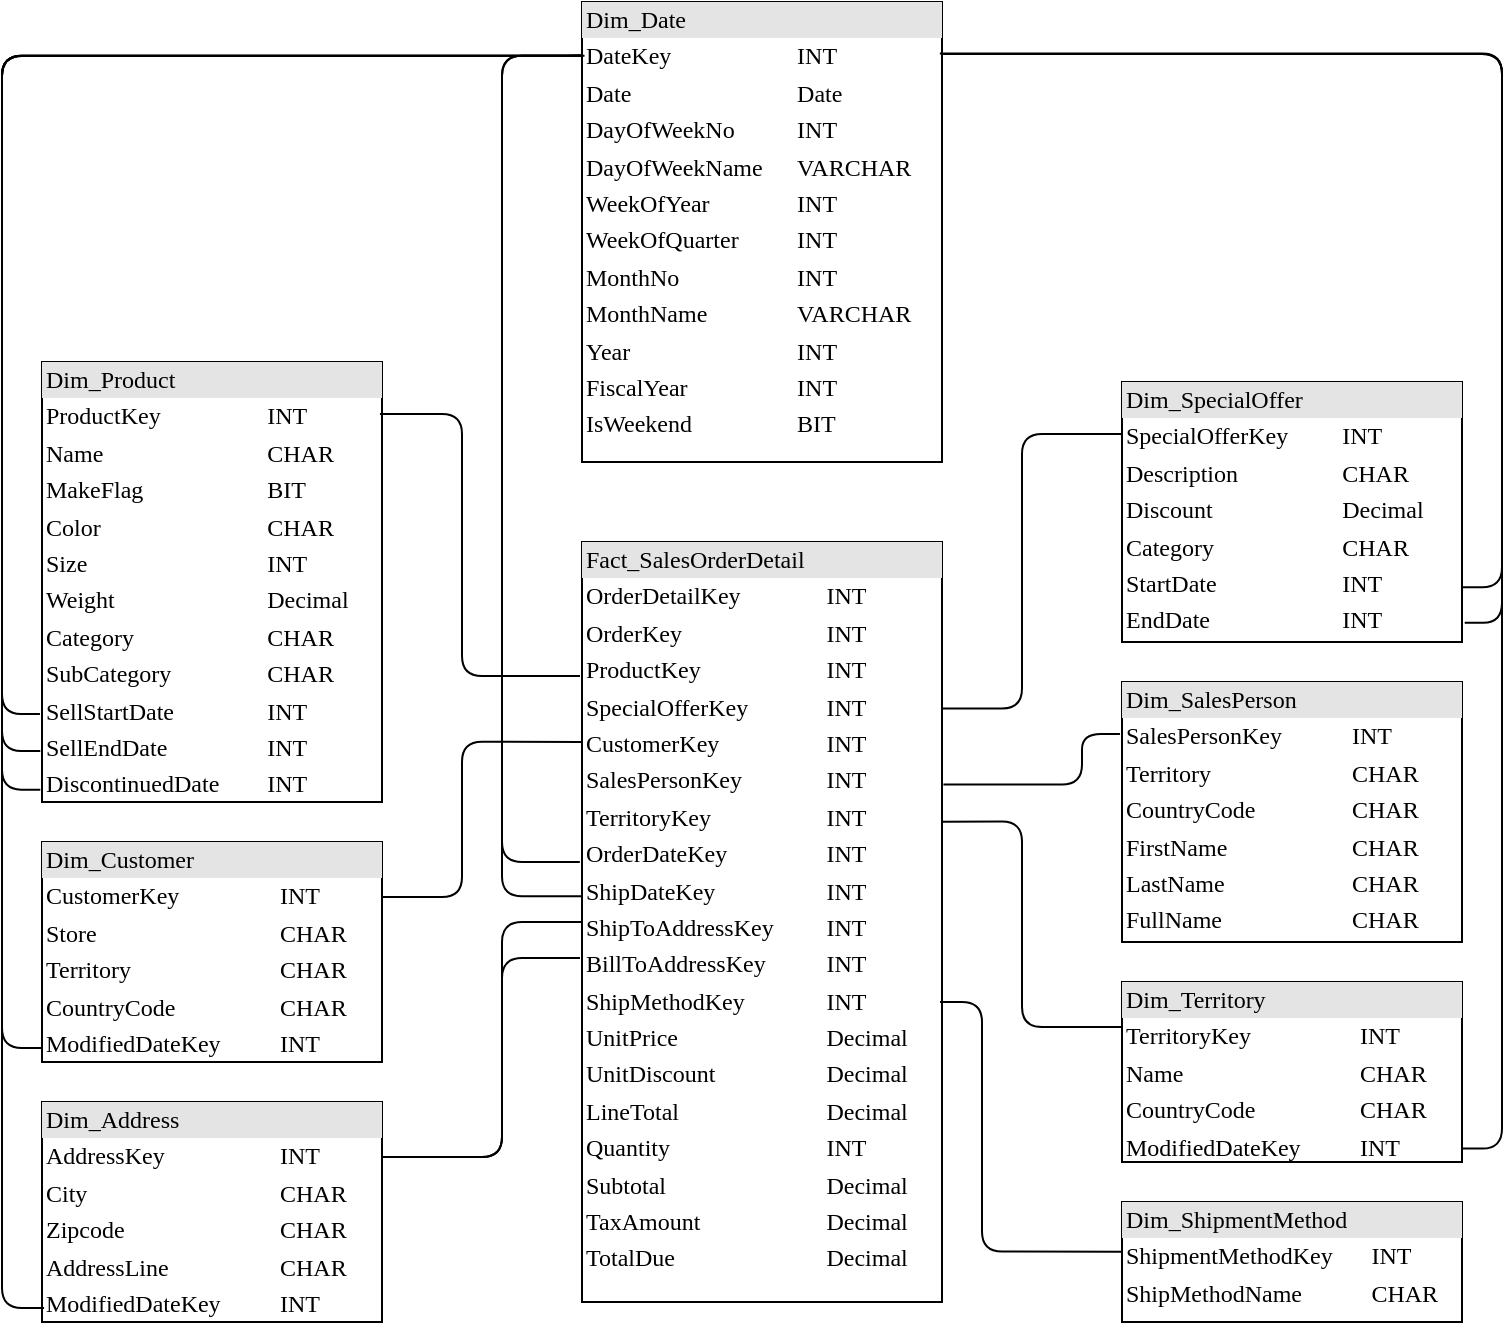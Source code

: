 <mxfile version="13.9.7" type="github">
  <diagram name="Page-1" id="2ca16b54-16f6-2749-3443-fa8db7711227">
    <mxGraphModel dx="1880" dy="1420" grid="1" gridSize="10" guides="1" tooltips="1" connect="1" arrows="1" fold="1" page="1" pageScale="1" pageWidth="1100" pageHeight="850" background="#ffffff" math="0" shadow="0">
      <root>
        <mxCell id="0" />
        <mxCell id="1" parent="0" />
        <mxCell id="PtlEcyWW_qO_h-wi1oPS-1" value="&lt;div style=&quot;box-sizing: border-box ; width: 100% ; background: #e4e4e4 ; padding: 2px&quot;&gt;Fact_SalesOrderDetail&lt;/div&gt;&lt;table style=&quot;width: 100% ; font-size: 1em&quot; cellspacing=&quot;0&quot; cellpadding=&quot;2&quot;&gt;&lt;tbody&gt;&lt;tr&gt;&lt;td&gt;OrderDetailKey&lt;/td&gt;&lt;td&gt;INT&lt;/td&gt;&lt;td&gt;&lt;br&gt;&lt;/td&gt;&lt;/tr&gt;&lt;tr&gt;&lt;td&gt;OrderKey&lt;/td&gt;&lt;td&gt;INT&lt;/td&gt;&lt;td&gt;&lt;br&gt;&lt;/td&gt;&lt;/tr&gt;&lt;tr&gt;&lt;td&gt;ProductKey&lt;/td&gt;&lt;td&gt;INT&lt;/td&gt;&lt;td&gt;&lt;br&gt;&lt;/td&gt;&lt;/tr&gt;&lt;tr&gt;&lt;td&gt;SpecialOfferKey&lt;br&gt;&lt;/td&gt;&lt;td&gt;INT&lt;/td&gt;&lt;td&gt;&lt;br&gt;&lt;/td&gt;&lt;/tr&gt;&lt;tr&gt;&lt;td&gt;CustomerKey&lt;br&gt;&lt;/td&gt;&lt;td&gt;INT&lt;/td&gt;&lt;td&gt;&lt;br&gt;&lt;/td&gt;&lt;/tr&gt;&lt;tr&gt;&lt;td&gt;SalesPersonKey&lt;br&gt;&lt;/td&gt;&lt;td&gt;INT&lt;/td&gt;&lt;td&gt;&lt;br&gt;&lt;/td&gt;&lt;/tr&gt;&lt;tr&gt;&lt;td&gt;TerritoryKey&lt;br&gt;&lt;/td&gt;&lt;td&gt;INT&lt;/td&gt;&lt;td&gt;&lt;br&gt;&lt;/td&gt;&lt;/tr&gt;&lt;tr&gt;&lt;td&gt;OrderDateKey&lt;br&gt;&lt;/td&gt;&lt;td&gt;INT&lt;/td&gt;&lt;td&gt;&lt;br&gt;&lt;/td&gt;&lt;/tr&gt;&lt;tr&gt;&lt;td&gt;ShipDateKey&lt;br&gt;&lt;/td&gt;&lt;td&gt;INT&lt;br&gt;&lt;/td&gt;&lt;td&gt;&lt;br&gt;&lt;/td&gt;&lt;/tr&gt;&lt;tr&gt;&lt;td&gt;ShipToAddressKey&lt;br&gt;&lt;/td&gt;&lt;td&gt;INT&lt;br&gt;&lt;/td&gt;&lt;td&gt;&lt;br&gt;&lt;/td&gt;&lt;/tr&gt;&lt;tr&gt;&lt;td&gt;BillToAddressKey&lt;br&gt;&lt;/td&gt;&lt;td&gt;INT&lt;br&gt;&lt;/td&gt;&lt;td&gt;&lt;br&gt;&lt;/td&gt;&lt;/tr&gt;&lt;tr&gt;&lt;td&gt;ShipMethodKey&lt;br&gt;&lt;/td&gt;&lt;td&gt;INT&lt;br&gt;&lt;/td&gt;&lt;td&gt;&lt;br&gt;&lt;/td&gt;&lt;/tr&gt;&lt;tr&gt;&lt;td&gt;UnitPrice&lt;br&gt;&lt;/td&gt;&lt;td&gt;Decimal&lt;br&gt;&lt;/td&gt;&lt;td&gt;&lt;br&gt;&lt;/td&gt;&lt;/tr&gt;&lt;tr&gt;&lt;td&gt;UnitDiscount&lt;br&gt;&lt;/td&gt;&lt;td&gt;Decimal&lt;br&gt;&lt;/td&gt;&lt;td&gt;&lt;br&gt;&lt;/td&gt;&lt;/tr&gt;&lt;tr&gt;&lt;td&gt;LineTotal&lt;br&gt;&lt;/td&gt;&lt;td&gt;Decimal&lt;br&gt;&lt;/td&gt;&lt;td&gt;&lt;br&gt;&lt;/td&gt;&lt;/tr&gt;&lt;tr&gt;&lt;td&gt;Quantity&lt;br&gt;&lt;/td&gt;&lt;td&gt;INT&lt;br&gt;&lt;/td&gt;&lt;td&gt;&lt;br&gt;&lt;/td&gt;&lt;/tr&gt;&lt;tr&gt;&lt;td&gt;Subtotal&lt;br&gt;&lt;/td&gt;&lt;td&gt;Decimal&lt;br&gt;&lt;/td&gt;&lt;td&gt;&lt;br&gt;&lt;/td&gt;&lt;/tr&gt;&lt;tr&gt;&lt;td&gt;TaxAmount&lt;br&gt;&lt;/td&gt;&lt;td&gt;Decimal&lt;br&gt;&lt;/td&gt;&lt;td&gt;&lt;br&gt;&lt;/td&gt;&lt;/tr&gt;&lt;tr&gt;&lt;td&gt;TotalDue&lt;br&gt;&lt;/td&gt;&lt;td&gt;Decimal&lt;br&gt;&lt;/td&gt;&lt;td&gt;&lt;br&gt;&lt;/td&gt;&lt;/tr&gt;&lt;/tbody&gt;&lt;/table&gt;" style="verticalAlign=top;align=left;overflow=fill;html=1;rounded=0;shadow=0;comic=0;labelBackgroundColor=none;strokeWidth=1;fontFamily=Verdana;fontSize=12" parent="1" vertex="1">
          <mxGeometry x="460" y="280" width="180" height="380" as="geometry" />
        </mxCell>
        <mxCell id="PtlEcyWW_qO_h-wi1oPS-2" value="&lt;div style=&quot;box-sizing: border-box ; width: 100% ; background: #e4e4e4 ; padding: 2px&quot;&gt;Dim_Date&lt;/div&gt;&lt;table style=&quot;width: 100% ; font-size: 1em&quot; cellspacing=&quot;0&quot; cellpadding=&quot;2&quot;&gt;&lt;tbody&gt;&lt;tr&gt;&lt;td&gt;DateKey&lt;/td&gt;&lt;td&gt;INT&lt;/td&gt;&lt;td&gt;&lt;br&gt;&lt;/td&gt;&lt;/tr&gt;&lt;tr&gt;&lt;td&gt;Date&lt;/td&gt;&lt;td&gt;Date&lt;/td&gt;&lt;td&gt;&lt;br&gt;&lt;/td&gt;&lt;/tr&gt;&lt;tr&gt;&lt;td&gt;DayOfWeekNo&lt;br&gt;&lt;/td&gt;&lt;td&gt;INT&lt;br&gt;&lt;/td&gt;&lt;td&gt;&lt;br&gt;&lt;/td&gt;&lt;/tr&gt;&lt;tr&gt;&lt;td&gt;DayOfWeekName&lt;br&gt;&lt;/td&gt;&lt;td&gt;VARCHAR&lt;br&gt;&lt;/td&gt;&lt;td&gt;&lt;br&gt;&lt;/td&gt;&lt;/tr&gt;&lt;tr&gt;&lt;td&gt;WeekOfYear&lt;br&gt;&lt;/td&gt;&lt;td&gt;INT&lt;br&gt;&lt;/td&gt;&lt;td&gt;&lt;br&gt;&lt;/td&gt;&lt;/tr&gt;&lt;tr&gt;&lt;td&gt;WeekOfQuarter&lt;br&gt;&lt;/td&gt;&lt;td&gt;INT&lt;br&gt;&lt;/td&gt;&lt;td&gt;&lt;br&gt;&lt;/td&gt;&lt;/tr&gt;&lt;tr&gt;&lt;td&gt;MonthNo&lt;br&gt;&lt;/td&gt;&lt;td&gt;INT&lt;br&gt;&lt;/td&gt;&lt;td&gt;&lt;br&gt;&lt;/td&gt;&lt;/tr&gt;&lt;tr&gt;&lt;td&gt;MonthName&lt;br&gt;&lt;/td&gt;&lt;td&gt;VARCHAR&lt;br&gt;&lt;/td&gt;&lt;td&gt;&lt;br&gt;&lt;/td&gt;&lt;/tr&gt;&lt;tr&gt;&lt;td&gt;Year&lt;br&gt;&lt;/td&gt;&lt;td&gt;INT&lt;br&gt;&lt;/td&gt;&lt;td&gt;&lt;br&gt;&lt;/td&gt;&lt;/tr&gt;&lt;tr&gt;&lt;td&gt;FiscalYear&lt;br&gt;&lt;/td&gt;&lt;td&gt;INT&lt;br&gt;&lt;/td&gt;&lt;td&gt;&lt;br&gt;&lt;/td&gt;&lt;/tr&gt;&lt;tr&gt;&lt;td&gt;IsWeekend&lt;br&gt;&lt;/td&gt;&lt;td&gt;BIT&lt;br&gt;&lt;/td&gt;&lt;td&gt;&lt;br&gt;&lt;/td&gt;&lt;/tr&gt;&lt;/tbody&gt;&lt;/table&gt;" style="verticalAlign=top;align=left;overflow=fill;html=1;rounded=0;shadow=0;comic=0;labelBackgroundColor=none;strokeWidth=1;fontFamily=Verdana;fontSize=12" parent="1" vertex="1">
          <mxGeometry x="460" y="10" width="180" height="230" as="geometry" />
        </mxCell>
        <mxCell id="PtlEcyWW_qO_h-wi1oPS-3" value="&lt;div style=&quot;box-sizing: border-box ; width: 100% ; background: #e4e4e4 ; padding: 2px&quot;&gt;Dim_SpecialOffer&lt;/div&gt;&lt;table style=&quot;width: 100% ; font-size: 1em&quot; cellspacing=&quot;0&quot; cellpadding=&quot;2&quot;&gt;&lt;tbody&gt;&lt;tr&gt;&lt;td&gt;SpecialOfferKey&lt;/td&gt;&lt;td&gt;INT&lt;/td&gt;&lt;td&gt;&lt;br&gt;&lt;/td&gt;&lt;/tr&gt;&lt;tr&gt;&lt;td&gt;Description&lt;/td&gt;&lt;td&gt;CHAR&lt;/td&gt;&lt;td&gt;&lt;br&gt;&lt;/td&gt;&lt;/tr&gt;&lt;tr&gt;&lt;td&gt;Discount&lt;br&gt;&lt;/td&gt;&lt;td&gt;Decimal&lt;br&gt;&lt;/td&gt;&lt;td&gt;&lt;br&gt;&lt;/td&gt;&lt;/tr&gt;&lt;tr&gt;&lt;td&gt;Category&lt;br&gt;&lt;/td&gt;&lt;td&gt;CHAR&lt;br&gt;&lt;/td&gt;&lt;td&gt;&lt;br&gt;&lt;/td&gt;&lt;/tr&gt;&lt;tr&gt;&lt;td&gt;StartDate&lt;br&gt;&lt;/td&gt;&lt;td&gt;INT&lt;br&gt;&lt;/td&gt;&lt;td&gt;&lt;br&gt;&lt;/td&gt;&lt;/tr&gt;&lt;tr&gt;&lt;td&gt;EndDate&lt;br&gt;&lt;/td&gt;&lt;td&gt;INT&lt;br&gt;&lt;/td&gt;&lt;td&gt;&lt;br&gt;&lt;/td&gt;&lt;/tr&gt;&lt;/tbody&gt;&lt;/table&gt;" style="verticalAlign=top;align=left;overflow=fill;html=1;rounded=0;shadow=0;comic=0;labelBackgroundColor=none;strokeWidth=1;fontFamily=Verdana;fontSize=12" parent="1" vertex="1">
          <mxGeometry x="730" y="200" width="170" height="130" as="geometry" />
        </mxCell>
        <mxCell id="PtlEcyWW_qO_h-wi1oPS-4" value="&lt;div style=&quot;box-sizing: border-box ; width: 100% ; background: #e4e4e4 ; padding: 2px&quot;&gt;Dim_Territory&lt;/div&gt;&lt;table style=&quot;width: 100% ; font-size: 1em&quot; cellspacing=&quot;0&quot; cellpadding=&quot;2&quot;&gt;&lt;tbody&gt;&lt;tr&gt;&lt;td&gt;TerritoryKey&lt;/td&gt;&lt;td&gt;INT&lt;/td&gt;&lt;td&gt;&lt;br&gt;&lt;/td&gt;&lt;/tr&gt;&lt;tr&gt;&lt;td&gt;Name&lt;/td&gt;&lt;td&gt;CHAR&lt;/td&gt;&lt;td&gt;&lt;br&gt;&lt;/td&gt;&lt;/tr&gt;&lt;tr&gt;&lt;td&gt;CountryCode&lt;br&gt;&lt;/td&gt;&lt;td&gt;CHAR&lt;br&gt;&lt;/td&gt;&lt;td&gt;&lt;br&gt;&lt;/td&gt;&lt;/tr&gt;&lt;tr&gt;&lt;td&gt;ModifiedDateKey&lt;br&gt;&lt;/td&gt;&lt;td&gt;INT&lt;br&gt;&lt;/td&gt;&lt;td&gt;&lt;br&gt;&lt;/td&gt;&lt;/tr&gt;&lt;tr&gt;&lt;td&gt;&lt;br&gt;&lt;/td&gt;&lt;td&gt;&lt;br&gt;&lt;/td&gt;&lt;td&gt;&lt;br&gt;&lt;/td&gt;&lt;/tr&gt;&lt;tr&gt;&lt;td&gt;&lt;br&gt;&lt;/td&gt;&lt;td&gt;&lt;br&gt;&lt;/td&gt;&lt;td&gt;&lt;br&gt;&lt;/td&gt;&lt;/tr&gt;&lt;tr&gt;&lt;td&gt;&lt;br&gt;&lt;/td&gt;&lt;td&gt;&lt;br&gt;&lt;/td&gt;&lt;td&gt;&lt;br&gt;&lt;/td&gt;&lt;/tr&gt;&lt;/tbody&gt;&lt;/table&gt;" style="verticalAlign=top;align=left;overflow=fill;html=1;rounded=0;shadow=0;comic=0;labelBackgroundColor=none;strokeWidth=1;fontFamily=Verdana;fontSize=12" parent="1" vertex="1">
          <mxGeometry x="730" y="500" width="170" height="90" as="geometry" />
        </mxCell>
        <mxCell id="PtlEcyWW_qO_h-wi1oPS-5" value="&lt;div style=&quot;box-sizing: border-box ; width: 100% ; background: #e4e4e4 ; padding: 2px&quot;&gt;Dim_Product&lt;/div&gt;&lt;table style=&quot;width: 100% ; font-size: 1em&quot; cellspacing=&quot;0&quot; cellpadding=&quot;2&quot;&gt;&lt;tbody&gt;&lt;tr&gt;&lt;td&gt;ProductKey&lt;/td&gt;&lt;td&gt;INT&lt;/td&gt;&lt;td&gt;&lt;br&gt;&lt;/td&gt;&lt;/tr&gt;&lt;tr&gt;&lt;td&gt;Name&lt;/td&gt;&lt;td&gt;CHAR&lt;/td&gt;&lt;td&gt;&lt;br&gt;&lt;/td&gt;&lt;/tr&gt;&lt;tr&gt;&lt;td&gt;MakeFlag&lt;/td&gt;&lt;td&gt;BIT&lt;/td&gt;&lt;td&gt;&lt;br&gt;&lt;/td&gt;&lt;/tr&gt;&lt;tr&gt;&lt;td&gt;Color&lt;br&gt;&lt;/td&gt;&lt;td&gt;CHAR&lt;/td&gt;&lt;td&gt;&lt;br&gt;&lt;/td&gt;&lt;/tr&gt;&lt;tr&gt;&lt;td&gt;Size&lt;br&gt;&lt;/td&gt;&lt;td&gt;INT&lt;/td&gt;&lt;td&gt;&lt;br&gt;&lt;/td&gt;&lt;/tr&gt;&lt;tr&gt;&lt;td&gt;Weight&lt;br&gt;&lt;/td&gt;&lt;td&gt;Decimal&lt;/td&gt;&lt;td&gt;&lt;br&gt;&lt;/td&gt;&lt;/tr&gt;&lt;tr&gt;&lt;td&gt;Category&lt;br&gt;&lt;/td&gt;&lt;td&gt;CHAR&lt;/td&gt;&lt;td&gt;&lt;br&gt;&lt;/td&gt;&lt;/tr&gt;&lt;tr&gt;&lt;td&gt;SubCategory&lt;br&gt;&lt;/td&gt;&lt;td&gt;CHAR&lt;/td&gt;&lt;td&gt;&lt;br&gt;&lt;/td&gt;&lt;/tr&gt;&lt;tr&gt;&lt;td&gt;SellStartDate&lt;br&gt;&lt;/td&gt;&lt;td&gt;INT&lt;br&gt;&lt;/td&gt;&lt;td&gt;&lt;br&gt;&lt;/td&gt;&lt;/tr&gt;&lt;tr&gt;&lt;td&gt;SellEndDate&lt;br&gt;&lt;/td&gt;&lt;td&gt;INT&lt;br&gt;&lt;/td&gt;&lt;td&gt;&lt;br&gt;&lt;/td&gt;&lt;/tr&gt;&lt;tr&gt;&lt;td&gt;DiscontinuedDate&lt;br&gt;&lt;/td&gt;&lt;td&gt;INT&lt;br&gt;&lt;/td&gt;&lt;td&gt;&lt;br&gt;&lt;/td&gt;&lt;/tr&gt;&lt;/tbody&gt;&lt;/table&gt;" style="verticalAlign=top;align=left;overflow=fill;html=1;rounded=0;shadow=0;comic=0;labelBackgroundColor=none;strokeWidth=1;fontFamily=Verdana;fontSize=12" parent="1" vertex="1">
          <mxGeometry x="190" y="190" width="170" height="220" as="geometry" />
        </mxCell>
        <mxCell id="PtlEcyWW_qO_h-wi1oPS-6" value="&lt;div style=&quot;box-sizing: border-box ; width: 100% ; background: #e4e4e4 ; padding: 2px&quot;&gt;Dim_Address&lt;/div&gt;&lt;table style=&quot;width: 100% ; font-size: 1em&quot; cellspacing=&quot;0&quot; cellpadding=&quot;2&quot;&gt;&lt;tbody&gt;&lt;tr&gt;&lt;td&gt;AddressKey&lt;/td&gt;&lt;td&gt;INT&lt;/td&gt;&lt;td&gt;&lt;br&gt;&lt;/td&gt;&lt;/tr&gt;&lt;tr&gt;&lt;td&gt;City&lt;/td&gt;&lt;td&gt;CHAR&lt;/td&gt;&lt;td&gt;&lt;br&gt;&lt;/td&gt;&lt;/tr&gt;&lt;tr&gt;&lt;td&gt;Zipcode&lt;br&gt;&lt;/td&gt;&lt;td&gt;CHAR&lt;br&gt;&lt;/td&gt;&lt;td&gt;&lt;br&gt;&lt;/td&gt;&lt;/tr&gt;&lt;tr&gt;&lt;td&gt;AddressLine&lt;br&gt;&lt;/td&gt;&lt;td&gt;CHAR&lt;br&gt;&lt;/td&gt;&lt;td&gt;&lt;br&gt;&lt;/td&gt;&lt;/tr&gt;&lt;tr&gt;&lt;td&gt;ModifiedDateKey&lt;br&gt;&lt;/td&gt;&lt;td&gt;INT&lt;br&gt;&lt;/td&gt;&lt;td&gt;&lt;br&gt;&lt;/td&gt;&lt;/tr&gt;&lt;tr&gt;&lt;td&gt;&lt;br&gt;&lt;/td&gt;&lt;td&gt;&lt;br&gt;&lt;/td&gt;&lt;td&gt;&lt;br&gt;&lt;/td&gt;&lt;/tr&gt;&lt;/tbody&gt;&lt;/table&gt;" style="verticalAlign=top;align=left;overflow=fill;html=1;rounded=0;shadow=0;comic=0;labelBackgroundColor=none;strokeWidth=1;fontFamily=Verdana;fontSize=12" parent="1" vertex="1">
          <mxGeometry x="190" y="560" width="170" height="110" as="geometry" />
        </mxCell>
        <mxCell id="PtlEcyWW_qO_h-wi1oPS-7" value="&lt;div style=&quot;box-sizing: border-box ; width: 100% ; background: #e4e4e4 ; padding: 2px&quot;&gt;Dim_SalesPerson&lt;/div&gt;&lt;table style=&quot;width: 100% ; font-size: 1em&quot; cellspacing=&quot;0&quot; cellpadding=&quot;2&quot;&gt;&lt;tbody&gt;&lt;tr&gt;&lt;td&gt;SalesPersonKey&lt;/td&gt;&lt;td&gt;INT&lt;/td&gt;&lt;td&gt;&lt;br&gt;&lt;/td&gt;&lt;/tr&gt;&lt;tr&gt;&lt;td&gt;Territory&lt;/td&gt;&lt;td&gt;CHAR&lt;/td&gt;&lt;td&gt;&lt;br&gt;&lt;/td&gt;&lt;/tr&gt;&lt;tr&gt;&lt;td&gt;CountryCode&lt;br&gt;&lt;/td&gt;&lt;td&gt;CHAR&lt;br&gt;&lt;/td&gt;&lt;td&gt;&lt;br&gt;&lt;/td&gt;&lt;/tr&gt;&lt;tr&gt;&lt;td&gt;FirstName&lt;br&gt;&lt;/td&gt;&lt;td&gt;CHAR&lt;br&gt;&lt;/td&gt;&lt;td&gt;&lt;br&gt;&lt;/td&gt;&lt;/tr&gt;&lt;tr&gt;&lt;td&gt;LastName&lt;br&gt;&lt;/td&gt;&lt;td&gt;CHAR&lt;/td&gt;&lt;td&gt;&lt;br&gt;&lt;/td&gt;&lt;/tr&gt;&lt;tr&gt;&lt;td&gt;FullName&lt;br&gt;&lt;/td&gt;&lt;td&gt;CHAR&lt;br&gt;&lt;/td&gt;&lt;td&gt;&lt;br&gt;&lt;/td&gt;&lt;/tr&gt;&lt;tr&gt;&lt;td&gt;&lt;br&gt;&lt;/td&gt;&lt;td&gt;&lt;br&gt;&lt;/td&gt;&lt;td&gt;&lt;br&gt;&lt;/td&gt;&lt;/tr&gt;&lt;tr&gt;&lt;td&gt;&lt;br&gt;&lt;/td&gt;&lt;td&gt;&lt;br&gt;&lt;/td&gt;&lt;td&gt;&lt;br&gt;&lt;/td&gt;&lt;/tr&gt;&lt;/tbody&gt;&lt;/table&gt;" style="verticalAlign=top;align=left;overflow=fill;html=1;rounded=0;shadow=0;comic=0;labelBackgroundColor=none;strokeWidth=1;fontFamily=Verdana;fontSize=12" parent="1" vertex="1">
          <mxGeometry x="730" y="350" width="170" height="130" as="geometry" />
        </mxCell>
        <mxCell id="PtlEcyWW_qO_h-wi1oPS-8" value="&lt;div style=&quot;box-sizing: border-box ; width: 100% ; background: #e4e4e4 ; padding: 2px&quot;&gt;Dim_Customer&lt;/div&gt;&lt;table style=&quot;width: 100% ; font-size: 1em&quot; cellspacing=&quot;0&quot; cellpadding=&quot;2&quot;&gt;&lt;tbody&gt;&lt;tr&gt;&lt;td&gt;CustomerKey&lt;/td&gt;&lt;td&gt;INT&lt;/td&gt;&lt;td&gt;&lt;br&gt;&lt;/td&gt;&lt;/tr&gt;&lt;tr&gt;&lt;td&gt;Store&lt;/td&gt;&lt;td&gt;CHAR&lt;/td&gt;&lt;td&gt;&lt;br&gt;&lt;/td&gt;&lt;/tr&gt;&lt;tr&gt;&lt;td&gt;Territory&lt;br&gt;&lt;/td&gt;&lt;td&gt;CHAR&lt;br&gt;&lt;/td&gt;&lt;td&gt;&lt;br&gt;&lt;/td&gt;&lt;/tr&gt;&lt;tr&gt;&lt;td&gt;CountryCode&lt;br&gt;&lt;/td&gt;&lt;td&gt;CHAR&lt;br&gt;&lt;/td&gt;&lt;td&gt;&lt;br&gt;&lt;/td&gt;&lt;/tr&gt;&lt;tr&gt;&lt;td&gt;ModifiedDateKey&lt;br&gt;&lt;/td&gt;&lt;td&gt;INT&lt;br&gt;&lt;/td&gt;&lt;td&gt;&lt;br&gt;&lt;/td&gt;&lt;/tr&gt;&lt;tr&gt;&lt;td&gt;&lt;br&gt;&lt;/td&gt;&lt;td&gt;&lt;br&gt;&lt;/td&gt;&lt;td&gt;&lt;br&gt;&lt;/td&gt;&lt;/tr&gt;&lt;/tbody&gt;&lt;/table&gt;" style="verticalAlign=top;align=left;overflow=fill;html=1;rounded=0;shadow=0;comic=0;labelBackgroundColor=none;strokeWidth=1;fontFamily=Verdana;fontSize=12" parent="1" vertex="1">
          <mxGeometry x="190" y="430" width="170" height="110" as="geometry" />
        </mxCell>
        <mxCell id="PtlEcyWW_qO_h-wi1oPS-9" value="&lt;div style=&quot;box-sizing: border-box ; width: 100% ; background: #e4e4e4 ; padding: 2px&quot;&gt;Dim_ShipmentMethod&lt;/div&gt;&lt;table style=&quot;width: 100% ; font-size: 1em&quot; cellspacing=&quot;0&quot; cellpadding=&quot;2&quot;&gt;&lt;tbody&gt;&lt;tr&gt;&lt;td&gt;ShipmentMethodKey&lt;/td&gt;&lt;td&gt;INT&lt;/td&gt;&lt;td&gt;&lt;br&gt;&lt;/td&gt;&lt;/tr&gt;&lt;tr&gt;&lt;td&gt;ShipMethodName&lt;br&gt;&lt;/td&gt;&lt;td&gt;CHAR&lt;/td&gt;&lt;td&gt;&lt;br&gt;&lt;/td&gt;&lt;/tr&gt;&lt;/tbody&gt;&lt;/table&gt;" style="verticalAlign=top;align=left;overflow=fill;html=1;rounded=0;shadow=0;comic=0;labelBackgroundColor=none;strokeWidth=1;fontFamily=Verdana;fontSize=12" parent="1" vertex="1">
          <mxGeometry x="730" y="610" width="170" height="60" as="geometry" />
        </mxCell>
        <mxCell id="PtlEcyWW_qO_h-wi1oPS-11" value="" style="endArrow=none;html=1;edgeStyle=orthogonalEdgeStyle;jumpStyle=arc;entryX=-0.002;entryY=0.466;entryDx=0;entryDy=0;entryPerimeter=0;exitX=0.002;exitY=0.117;exitDx=0;exitDy=0;exitPerimeter=0;" parent="1" source="PtlEcyWW_qO_h-wi1oPS-2" target="PtlEcyWW_qO_h-wi1oPS-1" edge="1">
          <mxGeometry width="50" height="50" relative="1" as="geometry">
            <mxPoint x="450" y="160" as="sourcePoint" />
            <mxPoint x="460" y="450" as="targetPoint" />
            <Array as="points">
              <mxPoint x="420" y="37" />
              <mxPoint x="420" y="457" />
            </Array>
          </mxGeometry>
        </mxCell>
        <mxCell id="PtlEcyWW_qO_h-wi1oPS-12" value="" style="endArrow=none;html=1;edgeStyle=orthogonalEdgeStyle;jumpStyle=arc;jumpSize=36;shadow=0;sketch=0;entryX=-0.006;entryY=0.421;entryDx=0;entryDy=0;entryPerimeter=0;exitX=-0.002;exitY=0.117;exitDx=0;exitDy=0;exitPerimeter=0;" parent="1" source="PtlEcyWW_qO_h-wi1oPS-2" target="PtlEcyWW_qO_h-wi1oPS-1" edge="1">
          <mxGeometry width="50" height="50" relative="1" as="geometry">
            <mxPoint x="440" y="180" as="sourcePoint" />
            <mxPoint x="459" y="433" as="targetPoint" />
            <Array as="points">
              <mxPoint x="420" y="37" />
              <mxPoint x="420" y="440" />
            </Array>
          </mxGeometry>
        </mxCell>
        <mxCell id="PtlEcyWW_qO_h-wi1oPS-13" value="" style="endArrow=none;html=1;entryX=-0.002;entryY=0.203;entryDx=0;entryDy=0;exitX=1.002;exitY=0.219;exitDx=0;exitDy=0;exitPerimeter=0;edgeStyle=orthogonalEdgeStyle;entryPerimeter=0;" parent="1" source="PtlEcyWW_qO_h-wi1oPS-1" target="PtlEcyWW_qO_h-wi1oPS-3" edge="1">
          <mxGeometry width="50" height="50" relative="1" as="geometry">
            <mxPoint x="580" y="460" as="sourcePoint" />
            <mxPoint x="630" y="410" as="targetPoint" />
            <Array as="points">
              <mxPoint x="680" y="363" />
              <mxPoint x="680" y="226" />
              <mxPoint x="730" y="226" />
            </Array>
          </mxGeometry>
        </mxCell>
        <mxCell id="PtlEcyWW_qO_h-wi1oPS-14" value="" style="endArrow=none;html=1;exitX=1;exitY=0.25;exitDx=0;exitDy=0;edgeStyle=orthogonalEdgeStyle;entryX=-0.002;entryY=0.263;entryDx=0;entryDy=0;entryPerimeter=0;" parent="1" source="PtlEcyWW_qO_h-wi1oPS-8" target="PtlEcyWW_qO_h-wi1oPS-1" edge="1">
          <mxGeometry width="50" height="50" relative="1" as="geometry">
            <mxPoint x="290" y="502" as="sourcePoint" />
            <mxPoint x="440" y="380" as="targetPoint" />
            <Array as="points">
              <mxPoint x="400" y="457" />
              <mxPoint x="400" y="380" />
            </Array>
          </mxGeometry>
        </mxCell>
        <mxCell id="PtlEcyWW_qO_h-wi1oPS-15" value="" style="endArrow=none;html=1;edgeStyle=orthogonalEdgeStyle;exitX=1.001;exitY=0.368;exitDx=0;exitDy=0;exitPerimeter=0;entryX=0;entryY=0.25;entryDx=0;entryDy=0;" parent="1" source="PtlEcyWW_qO_h-wi1oPS-1" target="PtlEcyWW_qO_h-wi1oPS-4" edge="1">
          <mxGeometry width="50" height="50" relative="1" as="geometry">
            <mxPoint x="660" y="440" as="sourcePoint" />
            <mxPoint x="700" y="490" as="targetPoint" />
            <Array as="points">
              <mxPoint x="680" y="420" />
              <mxPoint x="680" y="523" />
            </Array>
          </mxGeometry>
        </mxCell>
        <mxCell id="PtlEcyWW_qO_h-wi1oPS-16" value="" style="endArrow=none;html=1;exitX=0.994;exitY=0.118;exitDx=0;exitDy=0;edgeStyle=orthogonalEdgeStyle;exitPerimeter=0;" parent="1" source="PtlEcyWW_qO_h-wi1oPS-5" edge="1">
          <mxGeometry width="50" height="50" relative="1" as="geometry">
            <mxPoint x="450" y="410" as="sourcePoint" />
            <mxPoint x="459" y="347" as="targetPoint" />
            <Array as="points">
              <mxPoint x="400" y="216" />
              <mxPoint x="400" y="347" />
            </Array>
          </mxGeometry>
        </mxCell>
        <mxCell id="PtlEcyWW_qO_h-wi1oPS-17" value="" style="endArrow=none;html=1;edgeStyle=orthogonalEdgeStyle;exitX=1.004;exitY=0.319;exitDx=0;exitDy=0;exitPerimeter=0;entryX=-0.006;entryY=0.2;entryDx=0;entryDy=0;entryPerimeter=0;" parent="1" source="PtlEcyWW_qO_h-wi1oPS-1" target="PtlEcyWW_qO_h-wi1oPS-7" edge="1">
          <mxGeometry width="50" height="50" relative="1" as="geometry">
            <mxPoint x="670" y="400" as="sourcePoint" />
            <mxPoint x="700" y="380" as="targetPoint" />
            <Array as="points">
              <mxPoint x="710" y="401" />
              <mxPoint x="710" y="376" />
            </Array>
          </mxGeometry>
        </mxCell>
        <mxCell id="PtlEcyWW_qO_h-wi1oPS-18" value="" style="endArrow=none;html=1;exitX=1;exitY=0.25;exitDx=0;exitDy=0;edgeStyle=orthogonalEdgeStyle;entryX=0;entryY=0.5;entryDx=0;entryDy=0;" parent="1" source="PtlEcyWW_qO_h-wi1oPS-6" target="PtlEcyWW_qO_h-wi1oPS-1" edge="1">
          <mxGeometry width="50" height="50" relative="1" as="geometry">
            <mxPoint x="580" y="460" as="sourcePoint" />
            <mxPoint x="459" y="490" as="targetPoint" />
            <Array as="points">
              <mxPoint x="420" y="587" />
              <mxPoint x="420" y="470" />
            </Array>
          </mxGeometry>
        </mxCell>
        <mxCell id="PtlEcyWW_qO_h-wi1oPS-19" value="" style="endArrow=none;html=1;edgeStyle=orthogonalEdgeStyle;exitX=1;exitY=0.25;exitDx=0;exitDy=0;" parent="1" source="PtlEcyWW_qO_h-wi1oPS-6" edge="1">
          <mxGeometry width="50" height="50" relative="1" as="geometry">
            <mxPoint x="370" y="681" as="sourcePoint" />
            <mxPoint x="459" y="488" as="targetPoint" />
            <Array as="points">
              <mxPoint x="420" y="587" />
              <mxPoint x="420" y="488" />
            </Array>
          </mxGeometry>
        </mxCell>
        <mxCell id="PtlEcyWW_qO_h-wi1oPS-20" value="" style="endArrow=none;html=1;entryX=0;entryY=0.414;entryDx=0;entryDy=0;entryPerimeter=0;edgeStyle=orthogonalEdgeStyle;" parent="1" target="PtlEcyWW_qO_h-wi1oPS-9" edge="1">
          <mxGeometry width="50" height="50" relative="1" as="geometry">
            <mxPoint x="639" y="510" as="sourcePoint" />
            <mxPoint x="630" y="410" as="targetPoint" />
            <Array as="points">
              <mxPoint x="660" y="510" />
              <mxPoint x="660" y="635" />
            </Array>
          </mxGeometry>
        </mxCell>
        <mxCell id="Dnd5wSolRnH-Zif3CO_Z-1" value="" style="endArrow=none;html=1;shadow=0;exitX=-0.006;exitY=0.8;exitDx=0;exitDy=0;exitPerimeter=0;edgeStyle=orthogonalEdgeStyle;entryX=-0.006;entryY=0.116;entryDx=0;entryDy=0;entryPerimeter=0;" edge="1" parent="1" source="PtlEcyWW_qO_h-wi1oPS-5" target="PtlEcyWW_qO_h-wi1oPS-2">
          <mxGeometry width="50" height="50" relative="1" as="geometry">
            <mxPoint x="520" y="460" as="sourcePoint" />
            <mxPoint x="460" y="120" as="targetPoint" />
            <Array as="points">
              <mxPoint x="170" y="366" />
              <mxPoint x="170" y="37" />
              <mxPoint x="459" y="37" />
            </Array>
          </mxGeometry>
        </mxCell>
        <mxCell id="Dnd5wSolRnH-Zif3CO_Z-2" value="" style="endArrow=none;html=1;shadow=0;edgeStyle=orthogonalEdgeStyle;exitX=-0.005;exitY=0.972;exitDx=0;exitDy=0;exitPerimeter=0;entryX=-0.002;entryY=0.116;entryDx=0;entryDy=0;entryPerimeter=0;" edge="1" parent="1" source="PtlEcyWW_qO_h-wi1oPS-5" target="PtlEcyWW_qO_h-wi1oPS-2">
          <mxGeometry width="50" height="50" relative="1" as="geometry">
            <mxPoint x="189" y="390" as="sourcePoint" />
            <mxPoint x="460" y="120" as="targetPoint" />
            <Array as="points">
              <mxPoint x="170" y="404" />
              <mxPoint x="170" y="37" />
              <mxPoint x="450" y="37" />
            </Array>
          </mxGeometry>
        </mxCell>
        <mxCell id="Dnd5wSolRnH-Zif3CO_Z-3" value="" style="endArrow=none;html=1;shadow=0;edgeStyle=orthogonalEdgeStyle;exitX=-0.005;exitY=0.884;exitDx=0;exitDy=0;exitPerimeter=0;entryX=-0.006;entryY=0.117;entryDx=0;entryDy=0;entryPerimeter=0;" edge="1" parent="1" source="PtlEcyWW_qO_h-wi1oPS-5" target="PtlEcyWW_qO_h-wi1oPS-2">
          <mxGeometry width="50" height="50" relative="1" as="geometry">
            <mxPoint x="189.15" y="403.84" as="sourcePoint" />
            <mxPoint x="420" y="60" as="targetPoint" />
            <Array as="points">
              <mxPoint x="170" y="385" />
              <mxPoint x="170" y="37" />
            </Array>
          </mxGeometry>
        </mxCell>
        <mxCell id="Dnd5wSolRnH-Zif3CO_Z-5" value="" style="endArrow=none;html=1;shadow=0;entryX=-0.006;entryY=0.117;entryDx=0;entryDy=0;edgeStyle=orthogonalEdgeStyle;exitX=0.006;exitY=0.936;exitDx=0;exitDy=0;exitPerimeter=0;entryPerimeter=0;" edge="1" parent="1" source="PtlEcyWW_qO_h-wi1oPS-6" target="PtlEcyWW_qO_h-wi1oPS-2">
          <mxGeometry width="50" height="50" relative="1" as="geometry">
            <mxPoint x="189.15" y="384.48" as="sourcePoint" />
            <mxPoint x="480" y="110" as="targetPoint" />
            <Array as="points">
              <mxPoint x="170" y="663" />
              <mxPoint x="170" y="37" />
            </Array>
          </mxGeometry>
        </mxCell>
        <mxCell id="Dnd5wSolRnH-Zif3CO_Z-6" value="" style="endArrow=none;html=1;shadow=0;entryX=0.007;entryY=0.117;entryDx=0;entryDy=0;edgeStyle=orthogonalEdgeStyle;exitX=0;exitY=0.936;exitDx=0;exitDy=0;exitPerimeter=0;entryPerimeter=0;" edge="1" parent="1" source="PtlEcyWW_qO_h-wi1oPS-8" target="PtlEcyWW_qO_h-wi1oPS-2">
          <mxGeometry width="50" height="50" relative="1" as="geometry">
            <mxPoint x="191.02" y="662.96" as="sourcePoint" />
            <mxPoint x="480" y="110" as="targetPoint" />
            <Array as="points">
              <mxPoint x="170" y="533" />
              <mxPoint x="170" y="37" />
            </Array>
          </mxGeometry>
        </mxCell>
        <mxCell id="Dnd5wSolRnH-Zif3CO_Z-7" value="" style="endArrow=none;html=1;shadow=0;exitX=1.001;exitY=0.789;exitDx=0;exitDy=0;edgeStyle=orthogonalEdgeStyle;entryX=0.994;entryY=0.112;entryDx=0;entryDy=0;entryPerimeter=0;exitPerimeter=0;" edge="1" parent="1" source="PtlEcyWW_qO_h-wi1oPS-3" target="PtlEcyWW_qO_h-wi1oPS-2">
          <mxGeometry width="50" height="50" relative="1" as="geometry">
            <mxPoint x="550" y="400" as="sourcePoint" />
            <mxPoint x="670" y="70" as="targetPoint" />
            <Array as="points">
              <mxPoint x="920" y="303" />
              <mxPoint x="920" y="36" />
            </Array>
          </mxGeometry>
        </mxCell>
        <mxCell id="Dnd5wSolRnH-Zif3CO_Z-8" value="" style="endArrow=none;html=1;shadow=0;exitX=1.008;exitY=0.926;exitDx=0;exitDy=0;edgeStyle=orthogonalEdgeStyle;exitPerimeter=0;entryX=1;entryY=0.113;entryDx=0;entryDy=0;entryPerimeter=0;" edge="1" parent="1" source="PtlEcyWW_qO_h-wi1oPS-3" target="PtlEcyWW_qO_h-wi1oPS-2">
          <mxGeometry width="50" height="50" relative="1" as="geometry">
            <mxPoint x="900" y="337.5" as="sourcePoint" />
            <mxPoint x="740" y="50" as="targetPoint" />
            <Array as="points">
              <mxPoint x="920" y="320" />
              <mxPoint x="920" y="36" />
            </Array>
          </mxGeometry>
        </mxCell>
        <mxCell id="Dnd5wSolRnH-Zif3CO_Z-9" value="" style="endArrow=none;html=1;shadow=0;exitX=1.001;exitY=0.925;exitDx=0;exitDy=0;edgeStyle=orthogonalEdgeStyle;exitPerimeter=0;entryX=1.006;entryY=0.113;entryDx=0;entryDy=0;entryPerimeter=0;" edge="1" parent="1" source="PtlEcyWW_qO_h-wi1oPS-4" target="PtlEcyWW_qO_h-wi1oPS-2">
          <mxGeometry width="50" height="50" relative="1" as="geometry">
            <mxPoint x="901.36" y="360.38" as="sourcePoint" />
            <mxPoint x="740" y="70" as="targetPoint" />
            <Array as="points">
              <mxPoint x="920" y="583" />
              <mxPoint x="920" y="36" />
            </Array>
          </mxGeometry>
        </mxCell>
      </root>
    </mxGraphModel>
  </diagram>
</mxfile>
